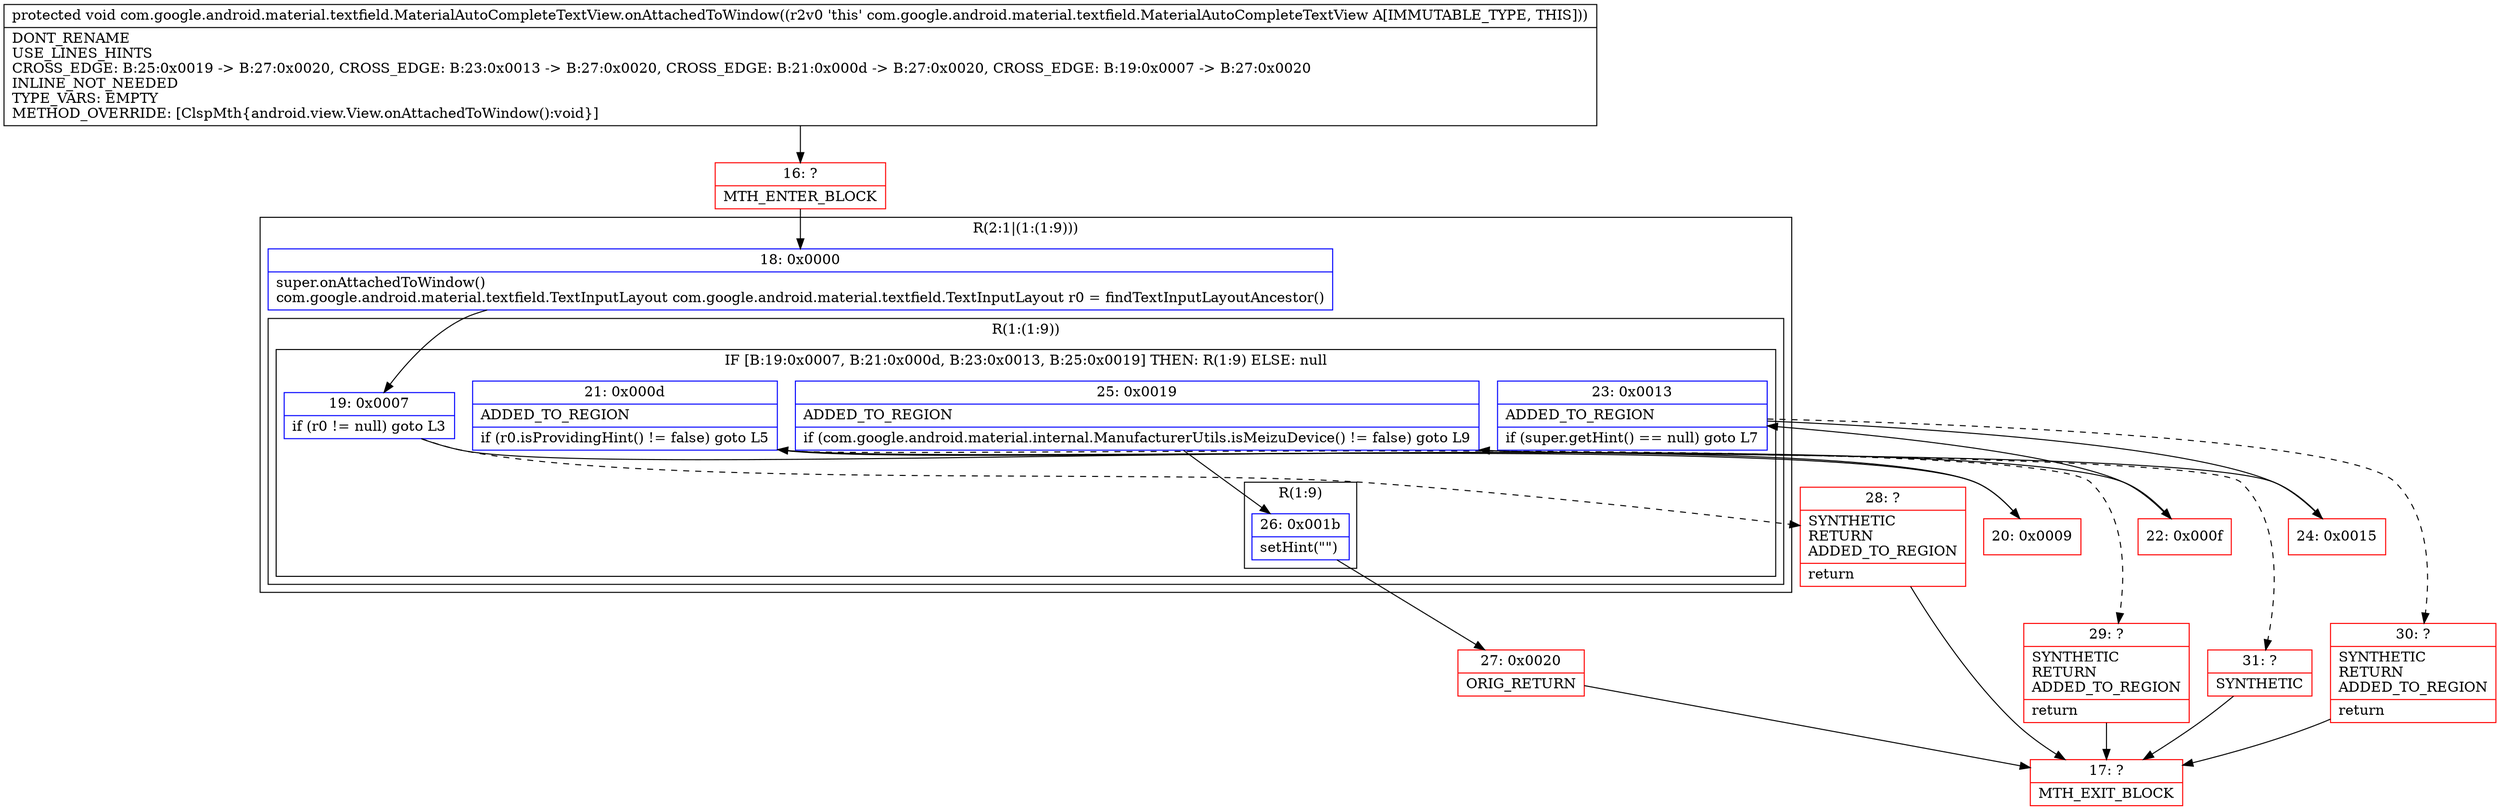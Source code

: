 digraph "CFG forcom.google.android.material.textfield.MaterialAutoCompleteTextView.onAttachedToWindow()V" {
subgraph cluster_Region_843223363 {
label = "R(2:1|(1:(1:9)))";
node [shape=record,color=blue];
Node_18 [shape=record,label="{18\:\ 0x0000|super.onAttachedToWindow()\lcom.google.android.material.textfield.TextInputLayout com.google.android.material.textfield.TextInputLayout r0 = findTextInputLayoutAncestor()\l}"];
subgraph cluster_Region_1159962123 {
label = "R(1:(1:9))";
node [shape=record,color=blue];
subgraph cluster_IfRegion_1624246143 {
label = "IF [B:19:0x0007, B:21:0x000d, B:23:0x0013, B:25:0x0019] THEN: R(1:9) ELSE: null";
node [shape=record,color=blue];
Node_19 [shape=record,label="{19\:\ 0x0007|if (r0 != null) goto L3\l}"];
Node_21 [shape=record,label="{21\:\ 0x000d|ADDED_TO_REGION\l|if (r0.isProvidingHint() != false) goto L5\l}"];
Node_23 [shape=record,label="{23\:\ 0x0013|ADDED_TO_REGION\l|if (super.getHint() == null) goto L7\l}"];
Node_25 [shape=record,label="{25\:\ 0x0019|ADDED_TO_REGION\l|if (com.google.android.material.internal.ManufacturerUtils.isMeizuDevice() != false) goto L9\l}"];
subgraph cluster_Region_1396997952 {
label = "R(1:9)";
node [shape=record,color=blue];
Node_26 [shape=record,label="{26\:\ 0x001b|setHint(\"\")\l}"];
}
}
}
}
Node_16 [shape=record,color=red,label="{16\:\ ?|MTH_ENTER_BLOCK\l}"];
Node_20 [shape=record,color=red,label="{20\:\ 0x0009}"];
Node_22 [shape=record,color=red,label="{22\:\ 0x000f}"];
Node_24 [shape=record,color=red,label="{24\:\ 0x0015}"];
Node_27 [shape=record,color=red,label="{27\:\ 0x0020|ORIG_RETURN\l}"];
Node_17 [shape=record,color=red,label="{17\:\ ?|MTH_EXIT_BLOCK\l}"];
Node_31 [shape=record,color=red,label="{31\:\ ?|SYNTHETIC\l}"];
Node_30 [shape=record,color=red,label="{30\:\ ?|SYNTHETIC\lRETURN\lADDED_TO_REGION\l|return\l}"];
Node_29 [shape=record,color=red,label="{29\:\ ?|SYNTHETIC\lRETURN\lADDED_TO_REGION\l|return\l}"];
Node_28 [shape=record,color=red,label="{28\:\ ?|SYNTHETIC\lRETURN\lADDED_TO_REGION\l|return\l}"];
MethodNode[shape=record,label="{protected void com.google.android.material.textfield.MaterialAutoCompleteTextView.onAttachedToWindow((r2v0 'this' com.google.android.material.textfield.MaterialAutoCompleteTextView A[IMMUTABLE_TYPE, THIS]))  | DONT_RENAME\lUSE_LINES_HINTS\lCROSS_EDGE: B:25:0x0019 \-\> B:27:0x0020, CROSS_EDGE: B:23:0x0013 \-\> B:27:0x0020, CROSS_EDGE: B:21:0x000d \-\> B:27:0x0020, CROSS_EDGE: B:19:0x0007 \-\> B:27:0x0020\lINLINE_NOT_NEEDED\lTYPE_VARS: EMPTY\lMETHOD_OVERRIDE: [ClspMth\{android.view.View.onAttachedToWindow():void\}]\l}"];
MethodNode -> Node_16;Node_18 -> Node_19;
Node_19 -> Node_20;
Node_19 -> Node_28[style=dashed];
Node_21 -> Node_22;
Node_21 -> Node_29[style=dashed];
Node_23 -> Node_24;
Node_23 -> Node_30[style=dashed];
Node_25 -> Node_26;
Node_25 -> Node_31[style=dashed];
Node_26 -> Node_27;
Node_16 -> Node_18;
Node_20 -> Node_21;
Node_22 -> Node_23;
Node_24 -> Node_25;
Node_27 -> Node_17;
Node_31 -> Node_17;
Node_30 -> Node_17;
Node_29 -> Node_17;
Node_28 -> Node_17;
}

